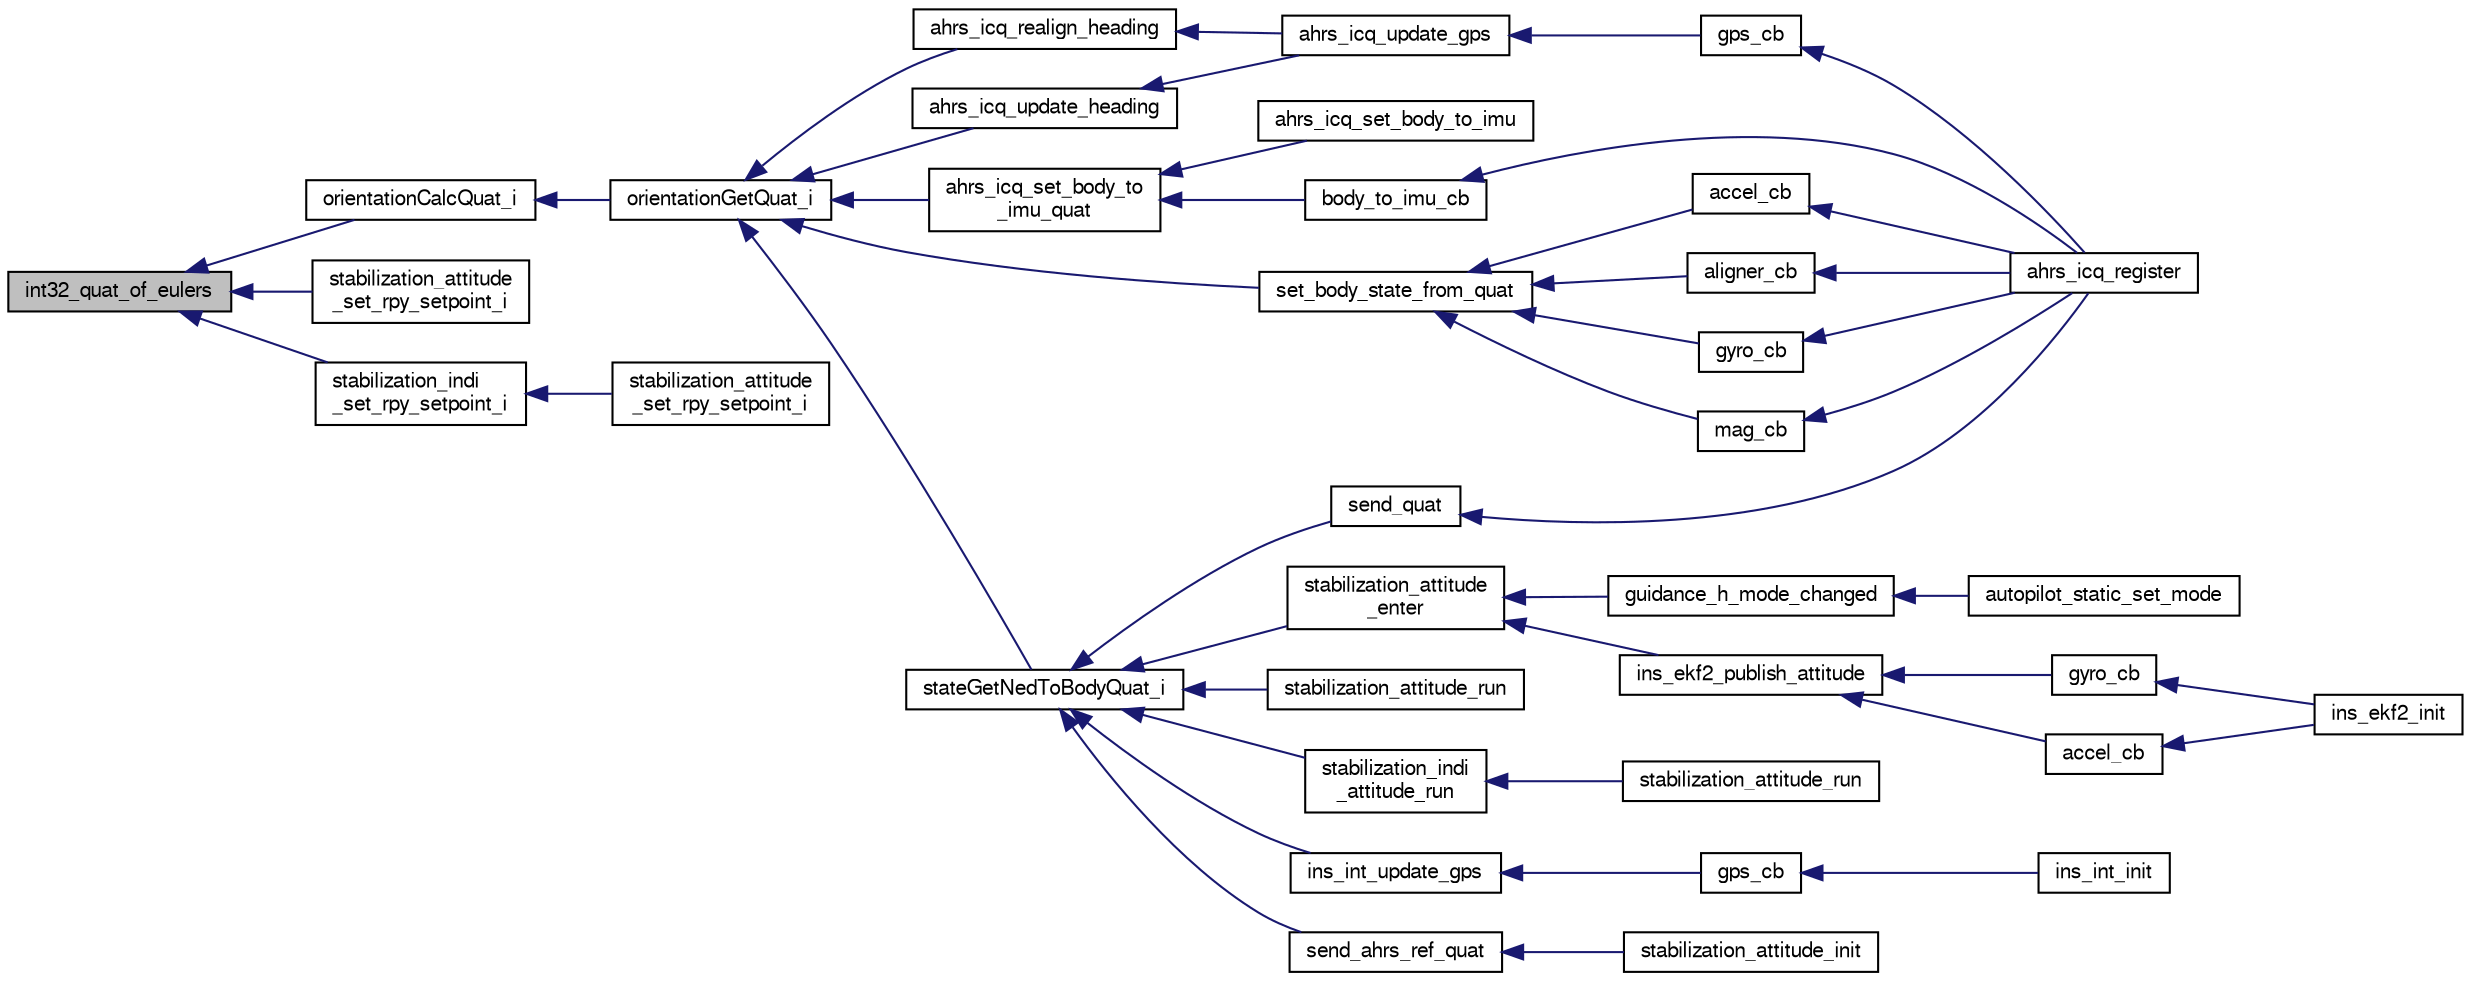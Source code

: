 digraph "int32_quat_of_eulers"
{
  edge [fontname="FreeSans",fontsize="10",labelfontname="FreeSans",labelfontsize="10"];
  node [fontname="FreeSans",fontsize="10",shape=record];
  rankdir="LR";
  Node1 [label="int32_quat_of_eulers",height=0.2,width=0.4,color="black", fillcolor="grey75", style="filled", fontcolor="black"];
  Node1 -> Node2 [dir="back",color="midnightblue",fontsize="10",style="solid",fontname="FreeSans"];
  Node2 [label="orientationCalcQuat_i",height=0.2,width=0.4,color="black", fillcolor="white", style="filled",URL="$group__math__orientation__representation.html#gaa411e2093feec3fef9e18c4a52b74c38"];
  Node2 -> Node3 [dir="back",color="midnightblue",fontsize="10",style="solid",fontname="FreeSans"];
  Node3 [label="orientationGetQuat_i",height=0.2,width=0.4,color="black", fillcolor="white", style="filled",URL="$group__math__orientation__representation.html#ga86b153b2106a638cef8e314125c47306",tooltip="Get vehicle body attitude quaternion (int). "];
  Node3 -> Node4 [dir="back",color="midnightblue",fontsize="10",style="solid",fontname="FreeSans"];
  Node4 [label="ahrs_icq_realign_heading",height=0.2,width=0.4,color="black", fillcolor="white", style="filled",URL="$ahrs__int__cmpl__quat_8h.html#a954df43f45ac2f8c6e59319c25ce607a",tooltip="Hard reset yaw to a heading. "];
  Node4 -> Node5 [dir="back",color="midnightblue",fontsize="10",style="solid",fontname="FreeSans"];
  Node5 [label="ahrs_icq_update_gps",height=0.2,width=0.4,color="black", fillcolor="white", style="filled",URL="$ahrs__int__cmpl__quat_8h.html#a75015adf5b7c98bd9eb6b588850d8449"];
  Node5 -> Node6 [dir="back",color="midnightblue",fontsize="10",style="solid",fontname="FreeSans"];
  Node6 [label="gps_cb",height=0.2,width=0.4,color="black", fillcolor="white", style="filled",URL="$ahrs__int__cmpl__quat__wrapper_8c.html#a1c1656ce80fe1f1ad49fea691164dbf8"];
  Node6 -> Node7 [dir="back",color="midnightblue",fontsize="10",style="solid",fontname="FreeSans"];
  Node7 [label="ahrs_icq_register",height=0.2,width=0.4,color="black", fillcolor="white", style="filled",URL="$ahrs__int__cmpl__quat__wrapper_8h.html#af71a2cd8d6fabc9373e99e2aeddbbb89"];
  Node3 -> Node8 [dir="back",color="midnightblue",fontsize="10",style="solid",fontname="FreeSans"];
  Node8 [label="ahrs_icq_set_body_to\l_imu_quat",height=0.2,width=0.4,color="black", fillcolor="white", style="filled",URL="$ahrs__int__cmpl__quat_8h.html#af4f86e2321466fd50aae62120f20eae4"];
  Node8 -> Node9 [dir="back",color="midnightblue",fontsize="10",style="solid",fontname="FreeSans"];
  Node9 [label="ahrs_icq_set_body_to_imu",height=0.2,width=0.4,color="black", fillcolor="white", style="filled",URL="$ahrs__int__cmpl__quat_8h.html#a8e3ef1cad28d70b692c4fce45d291ae8"];
  Node8 -> Node10 [dir="back",color="midnightblue",fontsize="10",style="solid",fontname="FreeSans"];
  Node10 [label="body_to_imu_cb",height=0.2,width=0.4,color="black", fillcolor="white", style="filled",URL="$ahrs__int__cmpl__quat__wrapper_8c.html#ab5f6300c213088a4ea0598baafb5e736"];
  Node10 -> Node7 [dir="back",color="midnightblue",fontsize="10",style="solid",fontname="FreeSans"];
  Node3 -> Node11 [dir="back",color="midnightblue",fontsize="10",style="solid",fontname="FreeSans"];
  Node11 [label="ahrs_icq_update_heading",height=0.2,width=0.4,color="black", fillcolor="white", style="filled",URL="$ahrs__int__cmpl__quat_8h.html#a7fb1fae4a1f5b6b1a12173486312b73d",tooltip="Update yaw based on a heading measurement. "];
  Node11 -> Node5 [dir="back",color="midnightblue",fontsize="10",style="solid",fontname="FreeSans"];
  Node3 -> Node12 [dir="back",color="midnightblue",fontsize="10",style="solid",fontname="FreeSans"];
  Node12 [label="set_body_state_from_quat",height=0.2,width=0.4,color="black", fillcolor="white", style="filled",URL="$ahrs__int__cmpl__quat__wrapper_8c.html#abea8ede7c8ebc5179487d3464ab513bb",tooltip="Rotate angles and rates from imu to body frame and set state. "];
  Node12 -> Node13 [dir="back",color="midnightblue",fontsize="10",style="solid",fontname="FreeSans"];
  Node13 [label="accel_cb",height=0.2,width=0.4,color="black", fillcolor="white", style="filled",URL="$ahrs__int__cmpl__quat__wrapper_8c.html#aacd6b1869f263f90a6f1fbe777a87793"];
  Node13 -> Node7 [dir="back",color="midnightblue",fontsize="10",style="solid",fontname="FreeSans"];
  Node12 -> Node14 [dir="back",color="midnightblue",fontsize="10",style="solid",fontname="FreeSans"];
  Node14 [label="aligner_cb",height=0.2,width=0.4,color="black", fillcolor="white", style="filled",URL="$ahrs__int__cmpl__quat__wrapper_8c.html#abb508f672663ab1485eae5b9e1799f21"];
  Node14 -> Node7 [dir="back",color="midnightblue",fontsize="10",style="solid",fontname="FreeSans"];
  Node12 -> Node15 [dir="back",color="midnightblue",fontsize="10",style="solid",fontname="FreeSans"];
  Node15 [label="gyro_cb",height=0.2,width=0.4,color="black", fillcolor="white", style="filled",URL="$ahrs__int__cmpl__quat__wrapper_8c.html#a47e1ea35fdb43af72537c6c9f38b889d"];
  Node15 -> Node7 [dir="back",color="midnightblue",fontsize="10",style="solid",fontname="FreeSans"];
  Node12 -> Node16 [dir="back",color="midnightblue",fontsize="10",style="solid",fontname="FreeSans"];
  Node16 [label="mag_cb",height=0.2,width=0.4,color="black", fillcolor="white", style="filled",URL="$ahrs__int__cmpl__quat__wrapper_8c.html#a49cc1e545848b85016af530049991c02"];
  Node16 -> Node7 [dir="back",color="midnightblue",fontsize="10",style="solid",fontname="FreeSans"];
  Node3 -> Node17 [dir="back",color="midnightblue",fontsize="10",style="solid",fontname="FreeSans"];
  Node17 [label="stateGetNedToBodyQuat_i",height=0.2,width=0.4,color="black", fillcolor="white", style="filled",URL="$group__state__attitude.html#ga28e5de0a4822cabcfe8350e2343111ce",tooltip="Get vehicle body attitude quaternion (int). "];
  Node17 -> Node18 [dir="back",color="midnightblue",fontsize="10",style="solid",fontname="FreeSans"];
  Node18 [label="ins_int_update_gps",height=0.2,width=0.4,color="black", fillcolor="white", style="filled",URL="$ins__int_8h.html#a54df8c17ccf7a20d6ca09ad0b8f45db3"];
  Node18 -> Node19 [dir="back",color="midnightblue",fontsize="10",style="solid",fontname="FreeSans"];
  Node19 [label="gps_cb",height=0.2,width=0.4,color="black", fillcolor="white", style="filled",URL="$ins__int_8c.html#a1c1656ce80fe1f1ad49fea691164dbf8"];
  Node19 -> Node20 [dir="back",color="midnightblue",fontsize="10",style="solid",fontname="FreeSans"];
  Node20 [label="ins_int_init",height=0.2,width=0.4,color="black", fillcolor="white", style="filled",URL="$ins__int_8h.html#a6f47e4e65f9697a961c3bef79e9029e4"];
  Node17 -> Node21 [dir="back",color="midnightblue",fontsize="10",style="solid",fontname="FreeSans"];
  Node21 [label="send_ahrs_ref_quat",height=0.2,width=0.4,color="black", fillcolor="white", style="filled",URL="$stabilization__attitude__quat__float_8c.html#a0b0a909dbd9646ea76aa4e91b1e52474"];
  Node21 -> Node22 [dir="back",color="midnightblue",fontsize="10",style="solid",fontname="FreeSans"];
  Node22 [label="stabilization_attitude_init",height=0.2,width=0.4,color="black", fillcolor="white", style="filled",URL="$stabilization__attitude__quat__float_8c.html#a03d27593d891182c04fc5337766733d1",tooltip="stabilization_attitude_init "];
  Node17 -> Node23 [dir="back",color="midnightblue",fontsize="10",style="solid",fontname="FreeSans"];
  Node23 [label="send_quat",height=0.2,width=0.4,color="black", fillcolor="white", style="filled",URL="$ahrs__int__cmpl__quat__wrapper_8c.html#a8c9c14edf7f1235080779f6d894be78d"];
  Node23 -> Node7 [dir="back",color="midnightblue",fontsize="10",style="solid",fontname="FreeSans"];
  Node17 -> Node24 [dir="back",color="midnightblue",fontsize="10",style="solid",fontname="FreeSans"];
  Node24 [label="stabilization_attitude\l_enter",height=0.2,width=0.4,color="black", fillcolor="white", style="filled",URL="$stabilization__attitude__quat__int_8c.html#a23f862ca823e6fd23fc9c111178be077"];
  Node24 -> Node25 [dir="back",color="midnightblue",fontsize="10",style="solid",fontname="FreeSans"];
  Node25 [label="guidance_h_mode_changed",height=0.2,width=0.4,color="black", fillcolor="white", style="filled",URL="$rotorcraft_2guidance_2guidance__h_8h.html#a2903786227eb11507928f99870099225"];
  Node25 -> Node26 [dir="back",color="midnightblue",fontsize="10",style="solid",fontname="FreeSans"];
  Node26 [label="autopilot_static_set_mode",height=0.2,width=0.4,color="black", fillcolor="white", style="filled",URL="$rotorcraft_2autopilot__static_8c.html#af7eb08dcaaeb9f55fe1b77230b0e78c3"];
  Node24 -> Node27 [dir="back",color="midnightblue",fontsize="10",style="solid",fontname="FreeSans"];
  Node27 [label="ins_ekf2_publish_attitude",height=0.2,width=0.4,color="black", fillcolor="white", style="filled",URL="$ins__ekf2_8cpp.html#ad0d967646b2cb048323e8545662428ed",tooltip="Publish the attitude and get the new state Directly called after a succeslfull gyro+accel reading..."];
  Node27 -> Node28 [dir="back",color="midnightblue",fontsize="10",style="solid",fontname="FreeSans"];
  Node28 [label="accel_cb",height=0.2,width=0.4,color="black", fillcolor="white", style="filled",URL="$ins__ekf2_8cpp.html#aacd6b1869f263f90a6f1fbe777a87793"];
  Node28 -> Node29 [dir="back",color="midnightblue",fontsize="10",style="solid",fontname="FreeSans"];
  Node29 [label="ins_ekf2_init",height=0.2,width=0.4,color="black", fillcolor="white", style="filled",URL="$ins__ekf2_8h.html#a81ce9235d9748d33355fc0018197f4c4"];
  Node27 -> Node30 [dir="back",color="midnightblue",fontsize="10",style="solid",fontname="FreeSans"];
  Node30 [label="gyro_cb",height=0.2,width=0.4,color="black", fillcolor="white", style="filled",URL="$ins__ekf2_8cpp.html#a47e1ea35fdb43af72537c6c9f38b889d"];
  Node30 -> Node29 [dir="back",color="midnightblue",fontsize="10",style="solid",fontname="FreeSans"];
  Node17 -> Node31 [dir="back",color="midnightblue",fontsize="10",style="solid",fontname="FreeSans"];
  Node31 [label="stabilization_attitude_run",height=0.2,width=0.4,color="black", fillcolor="white", style="filled",URL="$stabilization__attitude__heli__indi_8c.html#add1138c9aae1adaafdb42ddf2f0c039a"];
  Node17 -> Node32 [dir="back",color="midnightblue",fontsize="10",style="solid",fontname="FreeSans"];
  Node32 [label="stabilization_indi\l_attitude_run",height=0.2,width=0.4,color="black", fillcolor="white", style="filled",URL="$stabilization__indi__simple_8h.html#a32497fd2d2c56c87a83bddb1f7b62fa8",tooltip="runs stabilization indi "];
  Node32 -> Node33 [dir="back",color="midnightblue",fontsize="10",style="solid",fontname="FreeSans"];
  Node33 [label="stabilization_attitude_run",height=0.2,width=0.4,color="black", fillcolor="white", style="filled",URL="$stabilization__attitude__quat__indi_8c.html#add1138c9aae1adaafdb42ddf2f0c039a"];
  Node1 -> Node34 [dir="back",color="midnightblue",fontsize="10",style="solid",fontname="FreeSans"];
  Node34 [label="stabilization_attitude\l_set_rpy_setpoint_i",height=0.2,width=0.4,color="black", fillcolor="white", style="filled",URL="$stabilization__attitude__heli__indi_8c.html#ac064607f64988793cadfe5ed346b269f"];
  Node1 -> Node35 [dir="back",color="midnightblue",fontsize="10",style="solid",fontname="FreeSans"];
  Node35 [label="stabilization_indi\l_set_rpy_setpoint_i",height=0.2,width=0.4,color="black", fillcolor="white", style="filled",URL="$stabilization__indi__simple_8h.html#aac24f92be2dd7af42e3e7906a1324fe9",tooltip="Set attitude quaternion setpoint from rpy. "];
  Node35 -> Node36 [dir="back",color="midnightblue",fontsize="10",style="solid",fontname="FreeSans"];
  Node36 [label="stabilization_attitude\l_set_rpy_setpoint_i",height=0.2,width=0.4,color="black", fillcolor="white", style="filled",URL="$stabilization__attitude__quat__indi_8c.html#ac064607f64988793cadfe5ed346b269f"];
}
